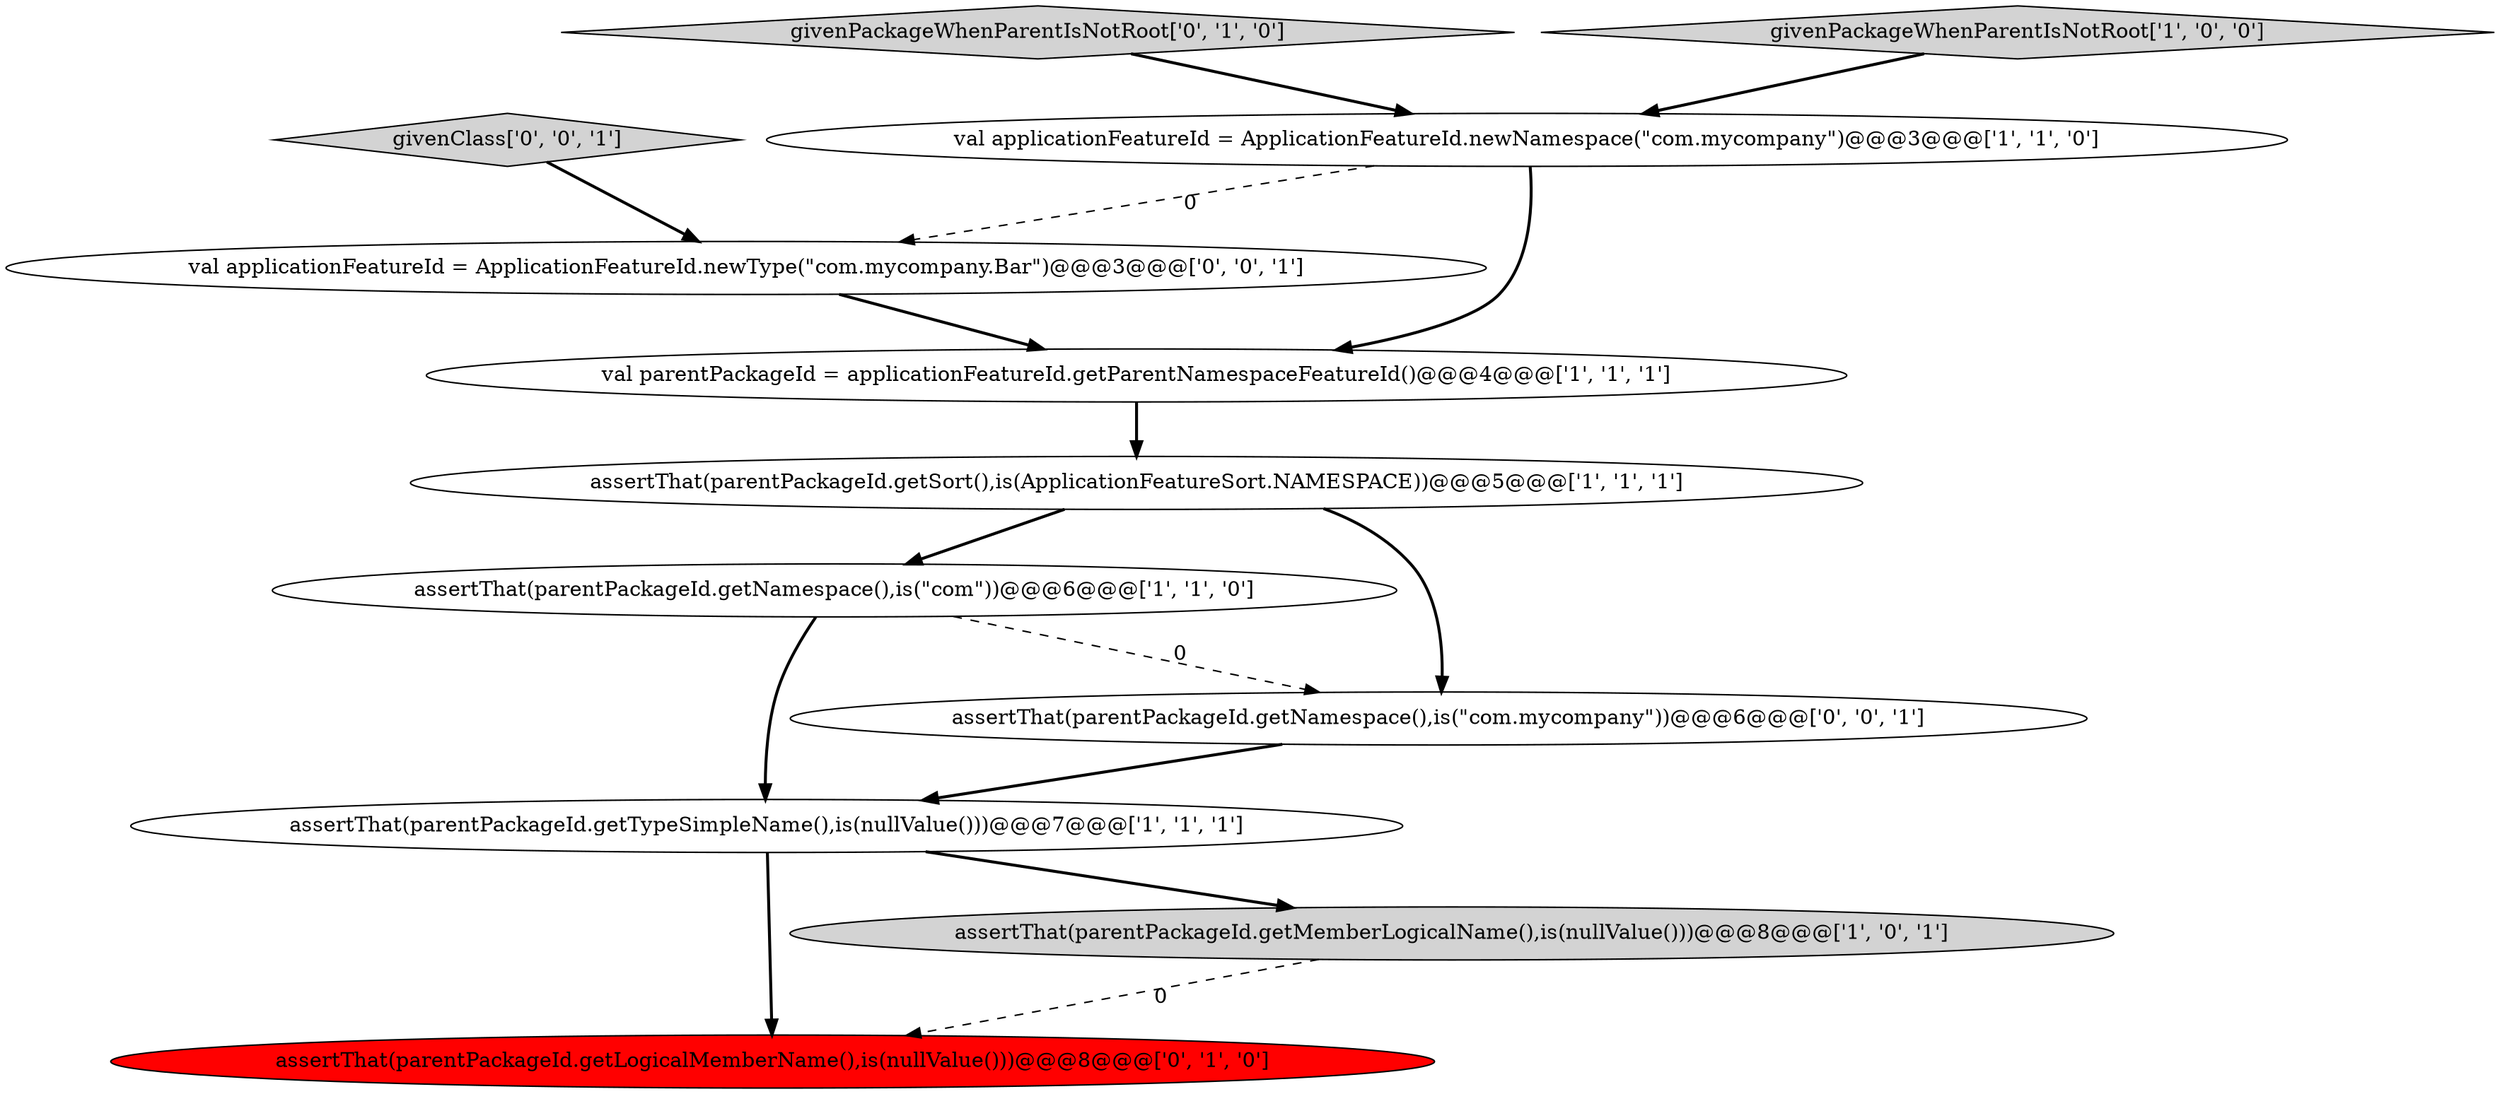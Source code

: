 digraph {
7 [style = filled, label = "assertThat(parentPackageId.getLogicalMemberName(),is(nullValue()))@@@8@@@['0', '1', '0']", fillcolor = red, shape = ellipse image = "AAA1AAABBB2BBB"];
2 [style = filled, label = "assertThat(parentPackageId.getMemberLogicalName(),is(nullValue()))@@@8@@@['1', '0', '1']", fillcolor = lightgray, shape = ellipse image = "AAA0AAABBB1BBB"];
11 [style = filled, label = "givenClass['0', '0', '1']", fillcolor = lightgray, shape = diamond image = "AAA0AAABBB3BBB"];
1 [style = filled, label = "assertThat(parentPackageId.getTypeSimpleName(),is(nullValue()))@@@7@@@['1', '1', '1']", fillcolor = white, shape = ellipse image = "AAA0AAABBB1BBB"];
3 [style = filled, label = "val parentPackageId = applicationFeatureId.getParentNamespaceFeatureId()@@@4@@@['1', '1', '1']", fillcolor = white, shape = ellipse image = "AAA0AAABBB1BBB"];
8 [style = filled, label = "givenPackageWhenParentIsNotRoot['0', '1', '0']", fillcolor = lightgray, shape = diamond image = "AAA0AAABBB2BBB"];
9 [style = filled, label = "val applicationFeatureId = ApplicationFeatureId.newType(\"com.mycompany.Bar\")@@@3@@@['0', '0', '1']", fillcolor = white, shape = ellipse image = "AAA0AAABBB3BBB"];
4 [style = filled, label = "assertThat(parentPackageId.getNamespace(),is(\"com\"))@@@6@@@['1', '1', '0']", fillcolor = white, shape = ellipse image = "AAA0AAABBB1BBB"];
6 [style = filled, label = "givenPackageWhenParentIsNotRoot['1', '0', '0']", fillcolor = lightgray, shape = diamond image = "AAA0AAABBB1BBB"];
0 [style = filled, label = "val applicationFeatureId = ApplicationFeatureId.newNamespace(\"com.mycompany\")@@@3@@@['1', '1', '0']", fillcolor = white, shape = ellipse image = "AAA0AAABBB1BBB"];
10 [style = filled, label = "assertThat(parentPackageId.getNamespace(),is(\"com.mycompany\"))@@@6@@@['0', '0', '1']", fillcolor = white, shape = ellipse image = "AAA0AAABBB3BBB"];
5 [style = filled, label = "assertThat(parentPackageId.getSort(),is(ApplicationFeatureSort.NAMESPACE))@@@5@@@['1', '1', '1']", fillcolor = white, shape = ellipse image = "AAA0AAABBB1BBB"];
8->0 [style = bold, label=""];
0->3 [style = bold, label=""];
9->3 [style = bold, label=""];
5->10 [style = bold, label=""];
1->2 [style = bold, label=""];
4->1 [style = bold, label=""];
3->5 [style = bold, label=""];
6->0 [style = bold, label=""];
0->9 [style = dashed, label="0"];
4->10 [style = dashed, label="0"];
10->1 [style = bold, label=""];
11->9 [style = bold, label=""];
2->7 [style = dashed, label="0"];
1->7 [style = bold, label=""];
5->4 [style = bold, label=""];
}
